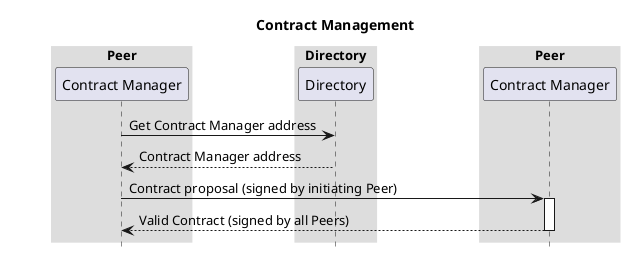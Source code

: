 @startuml
title: Contract Management

box "Peer"
  participant "Contract Manager" as cm1
end box
box "Directory"
  participant "Directory" as directory
end box
box "Peer"
  participant "Contract Manager" as cm2
end box

cm1 -> directory: Get Contract Manager address
return Contract Manager address
cm1 -> cm2 ++ : Contract proposal (signed by initiating Peer)

return Valid Contract (signed by all Peers)

skinparam sequenceBoxBorderColor #transparent
skinparam boxPadding 50
hide footbox
@enduml
